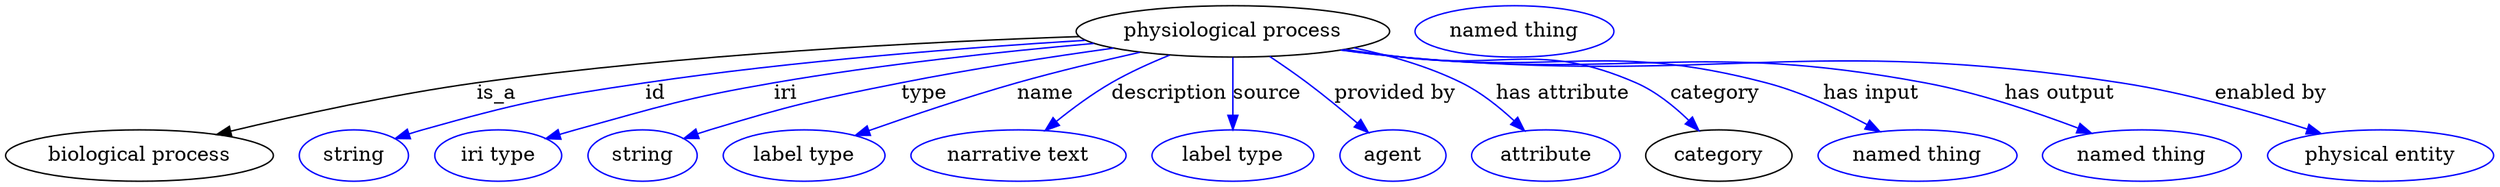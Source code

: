 digraph {
	graph [bb="0,0,1424.1,123"];
	node [label="\N"];
	"physiological process"	[height=0.5,
		label="physiological process",
		pos="703.74,105",
		width=2.4192];
	"biological process"	[height=0.5,
		pos="74.743,18",
		width=2.0762];
	"physiological process" -> "biological process"	[label=is_a,
		lp="283.74,61.5",
		pos="e,119.51,32.576 618.18,101.24 530.85,97.452 391.61,88.695 272.74,69 223.57,60.853 168.69,46.575 129.2,35.357"];
	id	[color=blue,
		height=0.5,
		label=string,
		pos="197.74,18",
		width=0.84854];
	"physiological process" -> id	[color=blue,
		label=id,
		lp="379.24,61.5",
		pos="e,221.19,29.72 622.64,98.408 555.58,93.065 458.04,83.631 373.74,69 312.46,58.363 296.79,55.563 237.74,36 235.36,35.211 232.92,34.34 \
230.48,33.422",
		style=solid];
	iri	[color=blue,
		height=0.5,
		label="iri type",
		pos="282.74,18",
		width=1.011];
	"physiological process" -> iri	[color=blue,
		label=iri,
		lp="461.24,61.5",
		pos="e,310.19,29.9 628.73,95.729 579.11,89.701 512.75,80.574 454.74,69 397.55,57.589 383.32,53.664 327.74,36 325.15,35.175 322.48,34.284 \
319.81,33.357",
		style=solid];
	type	[color=blue,
		height=0.5,
		label=string,
		pos="367.74,18",
		width=0.84854];
	"physiological process" -> type	[color=blue,
		label=type,
		lp="531.74,61.5",
		pos="e,391.25,29.534 637.23,93.328 576.39,82.493 484.46,63.398 407.74,36 405.38,35.156 402.96,34.245 400.53,33.298",
		style=solid];
	name	[color=blue,
		height=0.5,
		label="label type",
		pos="461.74,18",
		width=1.2638];
	"physiological process" -> name	[color=blue,
		label=name,
		lp="602.24,61.5",
		pos="e,491.51,31.786 653.9,90.161 633.01,84.086 608.56,76.611 586.74,69 557.62,58.841 525.3,45.867 500.82,35.681",
		style=solid];
	description	[color=blue,
		height=0.5,
		label="narrative text",
		pos="582.74,18",
		width=1.6068];
	"physiological process" -> description	[color=blue,
		label=description,
		lp="669.24,61.5",
		pos="e,599.03,35.413 670.78,88.175 660.24,82.611 648.71,75.989 638.74,69 627.46,61.09 615.94,51.184 606.31,42.281",
		style=solid];
	source	[color=blue,
		height=0.5,
		label="label type",
		pos="703.74,18",
		width=1.2638];
	"physiological process" -> source	[color=blue,
		label=source,
		lp="721.74,61.5",
		pos="e,703.74,36.175 703.74,86.799 703.74,75.163 703.74,59.548 703.74,46.237",
		style=solid];
	"provided by"	[color=blue,
		height=0.5,
		label=agent,
		pos="796.74,18",
		width=0.83048];
	"physiological process" -> "provided by"	[color=blue,
		label="provided by",
		lp="793.74,61.5",
		pos="e,781.58,33.594 723,87.41 729.62,81.636 737.05,75.081 743.74,69 753.84,59.829 764.83,49.514 774.17,40.646",
		style=solid];
	"has attribute"	[color=blue,
		height=0.5,
		label=attribute,
		pos="884.74,18",
		width=1.1193];
	"physiological process" -> "has attribute"	[color=blue,
		label="has attribute",
		lp="884.24,61.5",
		pos="e,871.16,35.136 767.75,92.671 788.67,87.349 811.46,79.734 830.74,69 843.08,62.135 854.82,51.885 864.19,42.448",
		style=solid];
	category	[height=0.5,
		pos="983.74,18",
		width=1.1374];
	"physiological process" -> category	[color=blue,
		label=category,
		lp="970.24,61.5",
		pos="e,968.51,35.231 766.96,92.539 777.88,90.635 789.13,88.722 799.74,87 853.84,78.221 871.53,90.977 921.74,69 936.22,62.664 950.12,52.023 \
961.08,42.182",
		style=solid];
	"has input"	[color=blue,
		height=0.5,
		label="named thing",
		pos="1097.7,18",
		width=1.5346];
	"physiological process" -> "has input"	[color=blue,
		label="has input",
		lp="1060.7,61.5",
		pos="e,1073.7,34.228 765.59,92.255 776.93,90.328 788.67,88.481 799.74,87 887.33,75.286 912.75,93.178 997.74,69 1021.3,62.291 1046,50.027 \
1064.9,39.325",
		style=solid];
	"has output"	[color=blue,
		height=0.5,
		label="named thing",
		pos="1225.7,18",
		width=1.5346];
	"physiological process" -> "has output"	[color=blue,
		label="has output",
		lp="1168.2,61.5",
		pos="e,1195.2,33.157 764.79,92.122 776.36,90.173 788.4,88.352 799.74,87 927.97,71.717 963.37,95.56 1089.7,69 1123.1,61.996 1159.2,48.417 \
1185.8,37.177",
		style=solid];
	"enabled by"	[color=blue,
		height=0.5,
		label="physical entity",
		pos="1361.7,18",
		width=1.7332];
	"physiological process" -> "enabled by"	[color=blue,
		label="enabled by",
		lp="1289.7,61.5",
		pos="e,1326.3,32.909 764.26,92.05 775.99,90.083 788.22,88.274 799.74,87 977.07,67.404 1025,99.707 1200.7,69 1240.9,61.992 1284.9,47.836 \
1316.8,36.37",
		style=solid];
	"named thing_category"	[color=blue,
		height=0.5,
		label="named thing",
		pos="863.74,105",
		width=1.5346];
}
